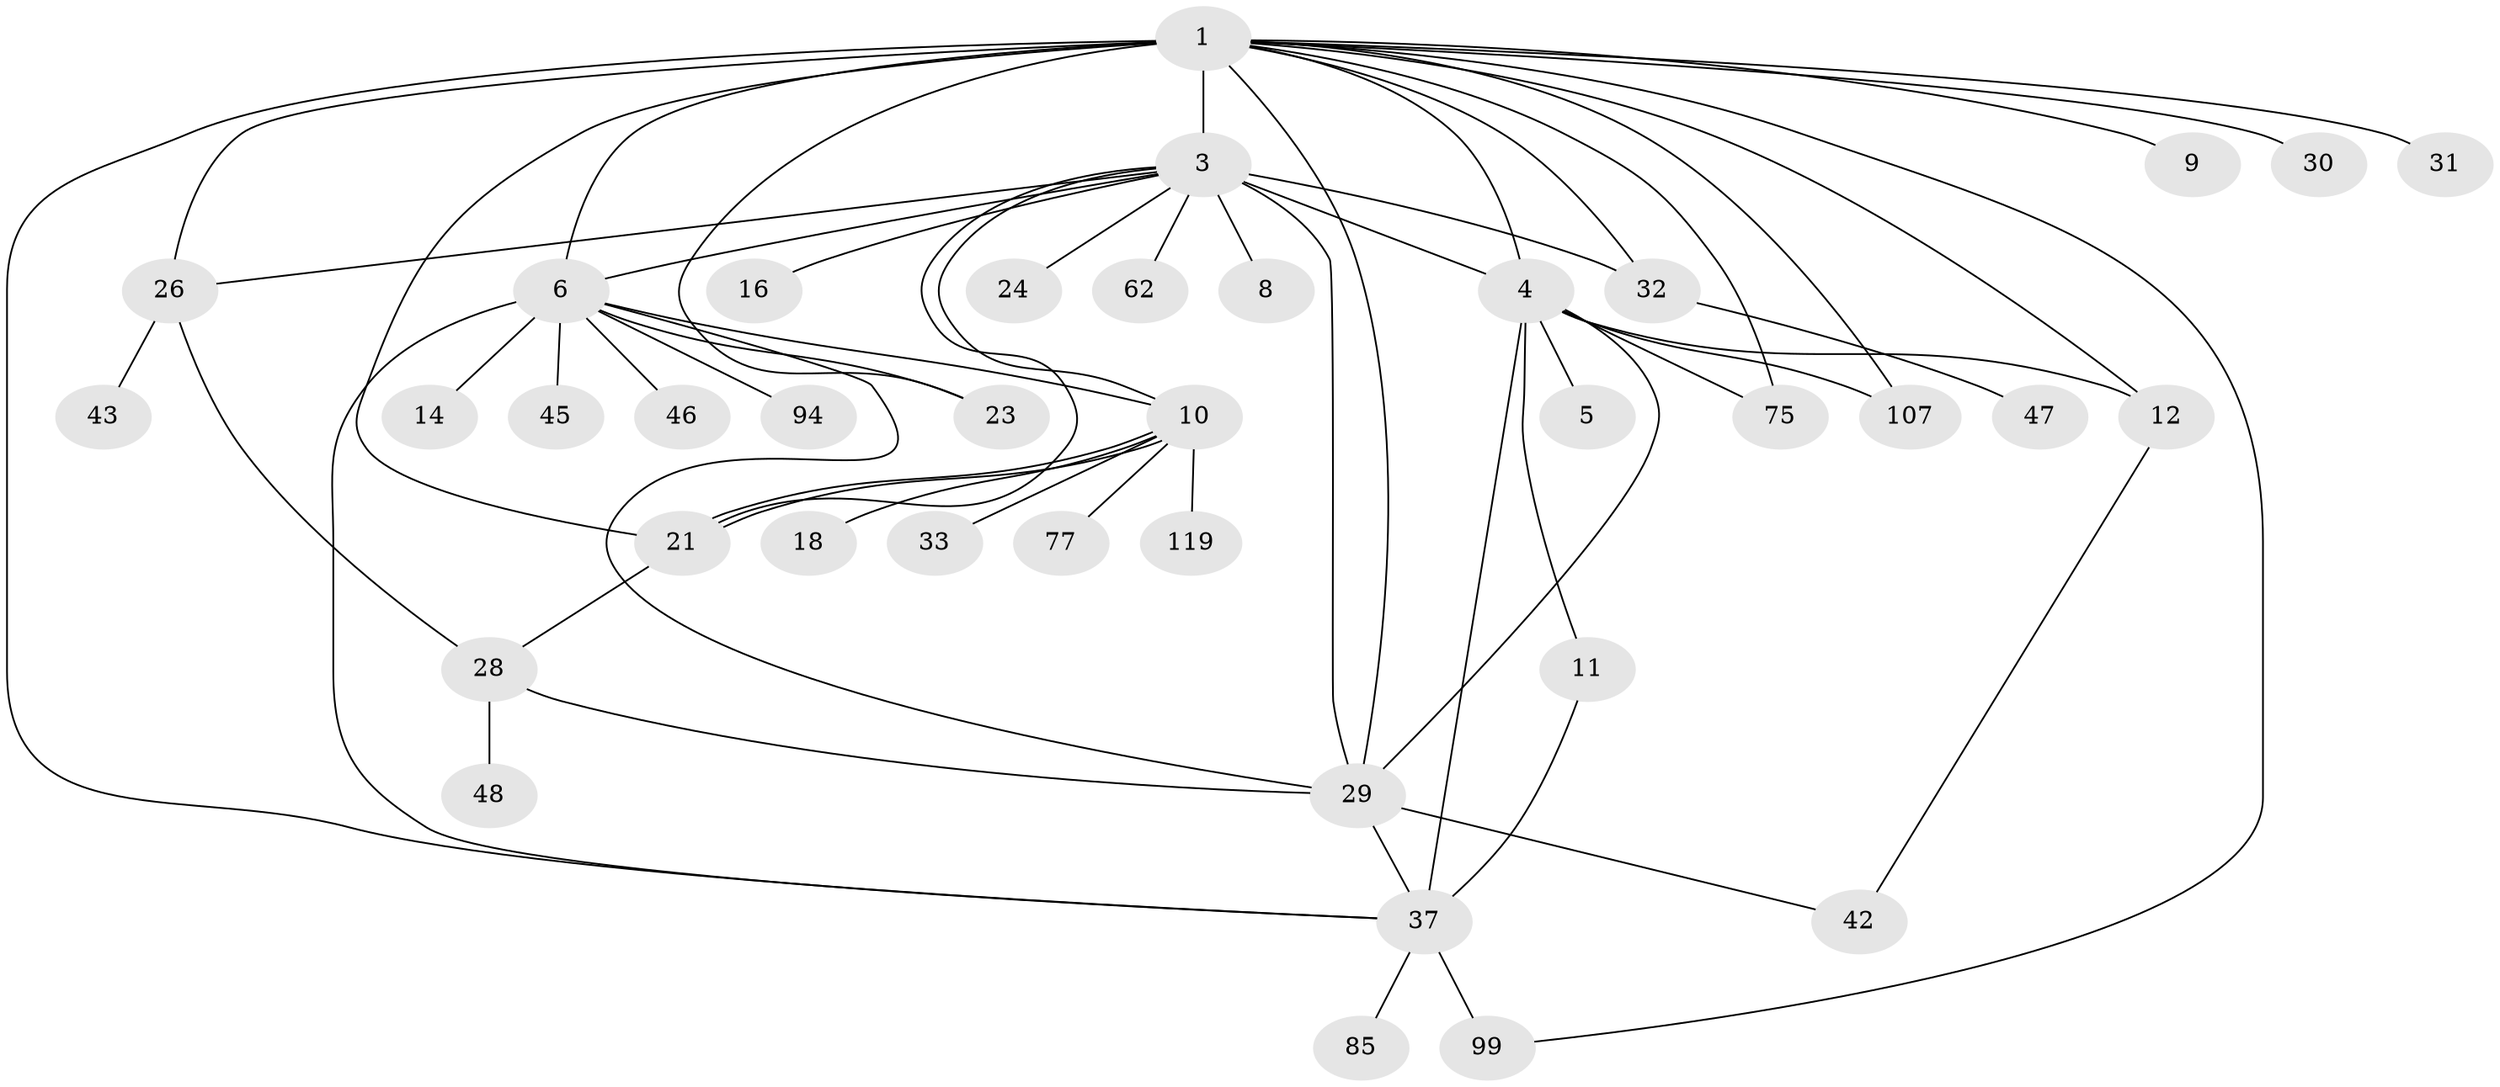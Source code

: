 // original degree distribution, {12: 0.0234375, 39: 0.0078125, 22: 0.0078125, 11: 0.0078125, 1: 0.4765625, 2: 0.1953125, 3: 0.1328125, 8: 0.0078125, 5: 0.0546875, 4: 0.046875, 7: 0.0078125, 6: 0.03125}
// Generated by graph-tools (version 1.1) at 2025/18/03/04/25 18:18:01]
// undirected, 38 vertices, 60 edges
graph export_dot {
graph [start="1"]
  node [color=gray90,style=filled];
  1 [super="+66+125+111+2+44"];
  3 [super="+72+78+80+127+100+112+35+60"];
  4;
  5;
  6 [super="+15+108"];
  8 [super="+79"];
  9 [super="+118+58"];
  10;
  11;
  12;
  14;
  16 [super="+52+64"];
  18;
  21 [super="+27+49+93+102+61+41"];
  23;
  24;
  26;
  28 [super="+116+69+83+55"];
  29 [super="+51+103+56+40"];
  30;
  31;
  32 [super="+39+65+34+81"];
  33;
  37 [super="+54+50+73"];
  42;
  43;
  45;
  46;
  47;
  48;
  62;
  75 [super="+90"];
  77;
  85;
  94;
  99;
  107 [super="+128"];
  119;
  1 -- 4 [weight=2];
  1 -- 21 [weight=7];
  1 -- 23;
  1 -- 29;
  1 -- 75 [weight=2];
  1 -- 32 [weight=4];
  1 -- 3 [weight=4];
  1 -- 6 [weight=5];
  1 -- 9;
  1 -- 12;
  1 -- 26;
  1 -- 30;
  1 -- 31;
  1 -- 99;
  1 -- 37 [weight=2];
  1 -- 107;
  3 -- 6;
  3 -- 8;
  3 -- 16;
  3 -- 24;
  3 -- 26;
  3 -- 32 [weight=5];
  3 -- 62;
  3 -- 29;
  3 -- 21;
  3 -- 4;
  3 -- 10;
  4 -- 5;
  4 -- 11;
  4 -- 12;
  4 -- 37 [weight=2];
  4 -- 75;
  4 -- 107;
  4 -- 29;
  6 -- 10;
  6 -- 14;
  6 -- 23;
  6 -- 45;
  6 -- 94;
  6 -- 46;
  6 -- 29;
  6 -- 37;
  10 -- 18;
  10 -- 21;
  10 -- 21;
  10 -- 33;
  10 -- 77;
  10 -- 119;
  11 -- 37;
  12 -- 42;
  21 -- 28;
  26 -- 28;
  26 -- 43;
  28 -- 48;
  28 -- 29;
  29 -- 37;
  29 -- 42;
  32 -- 47;
  37 -- 99 [weight=2];
  37 -- 85;
}
